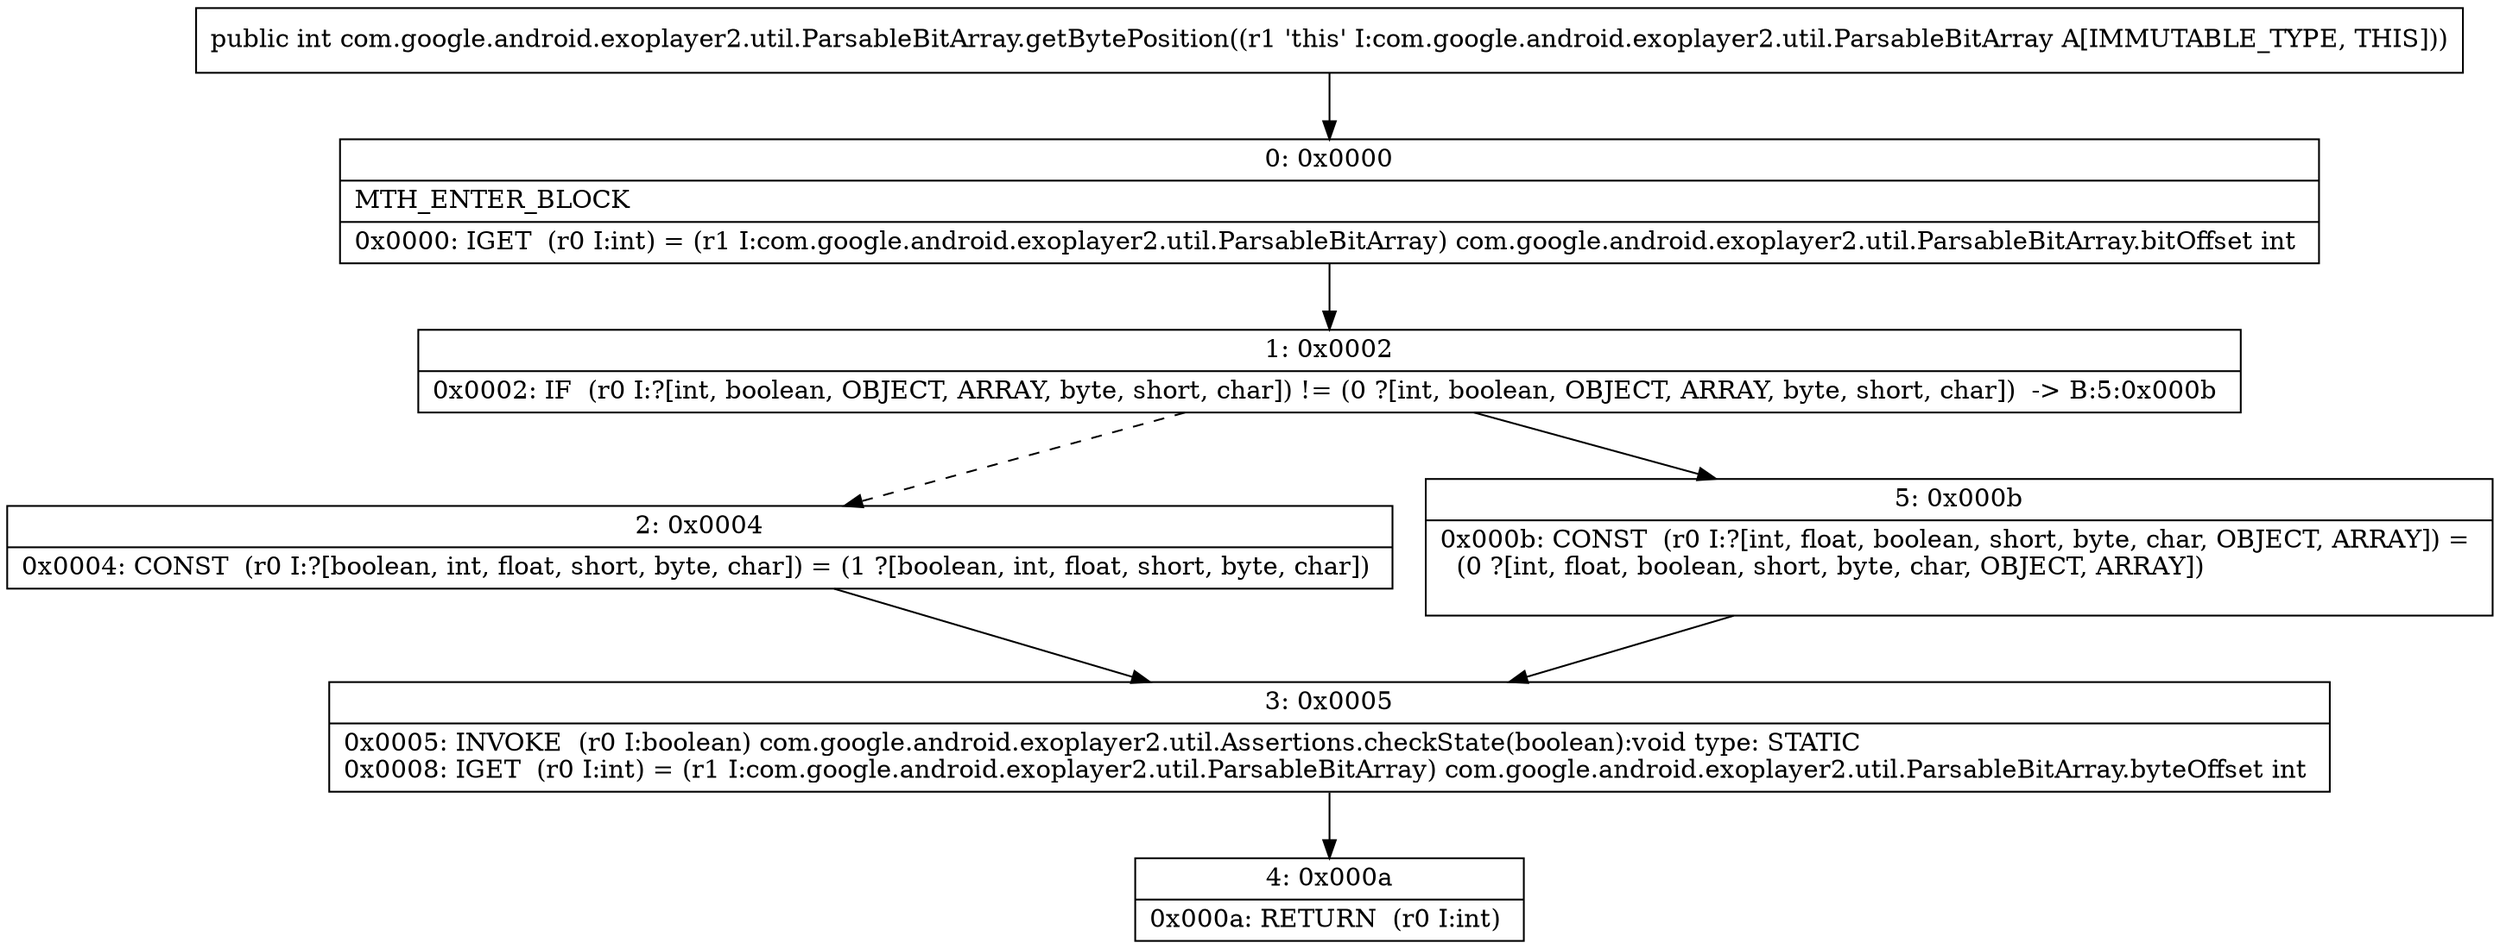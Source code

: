 digraph "CFG forcom.google.android.exoplayer2.util.ParsableBitArray.getBytePosition()I" {
Node_0 [shape=record,label="{0\:\ 0x0000|MTH_ENTER_BLOCK\l|0x0000: IGET  (r0 I:int) = (r1 I:com.google.android.exoplayer2.util.ParsableBitArray) com.google.android.exoplayer2.util.ParsableBitArray.bitOffset int \l}"];
Node_1 [shape=record,label="{1\:\ 0x0002|0x0002: IF  (r0 I:?[int, boolean, OBJECT, ARRAY, byte, short, char]) != (0 ?[int, boolean, OBJECT, ARRAY, byte, short, char])  \-\> B:5:0x000b \l}"];
Node_2 [shape=record,label="{2\:\ 0x0004|0x0004: CONST  (r0 I:?[boolean, int, float, short, byte, char]) = (1 ?[boolean, int, float, short, byte, char]) \l}"];
Node_3 [shape=record,label="{3\:\ 0x0005|0x0005: INVOKE  (r0 I:boolean) com.google.android.exoplayer2.util.Assertions.checkState(boolean):void type: STATIC \l0x0008: IGET  (r0 I:int) = (r1 I:com.google.android.exoplayer2.util.ParsableBitArray) com.google.android.exoplayer2.util.ParsableBitArray.byteOffset int \l}"];
Node_4 [shape=record,label="{4\:\ 0x000a|0x000a: RETURN  (r0 I:int) \l}"];
Node_5 [shape=record,label="{5\:\ 0x000b|0x000b: CONST  (r0 I:?[int, float, boolean, short, byte, char, OBJECT, ARRAY]) = \l  (0 ?[int, float, boolean, short, byte, char, OBJECT, ARRAY])\l \l}"];
MethodNode[shape=record,label="{public int com.google.android.exoplayer2.util.ParsableBitArray.getBytePosition((r1 'this' I:com.google.android.exoplayer2.util.ParsableBitArray A[IMMUTABLE_TYPE, THIS])) }"];
MethodNode -> Node_0;
Node_0 -> Node_1;
Node_1 -> Node_2[style=dashed];
Node_1 -> Node_5;
Node_2 -> Node_3;
Node_3 -> Node_4;
Node_5 -> Node_3;
}

